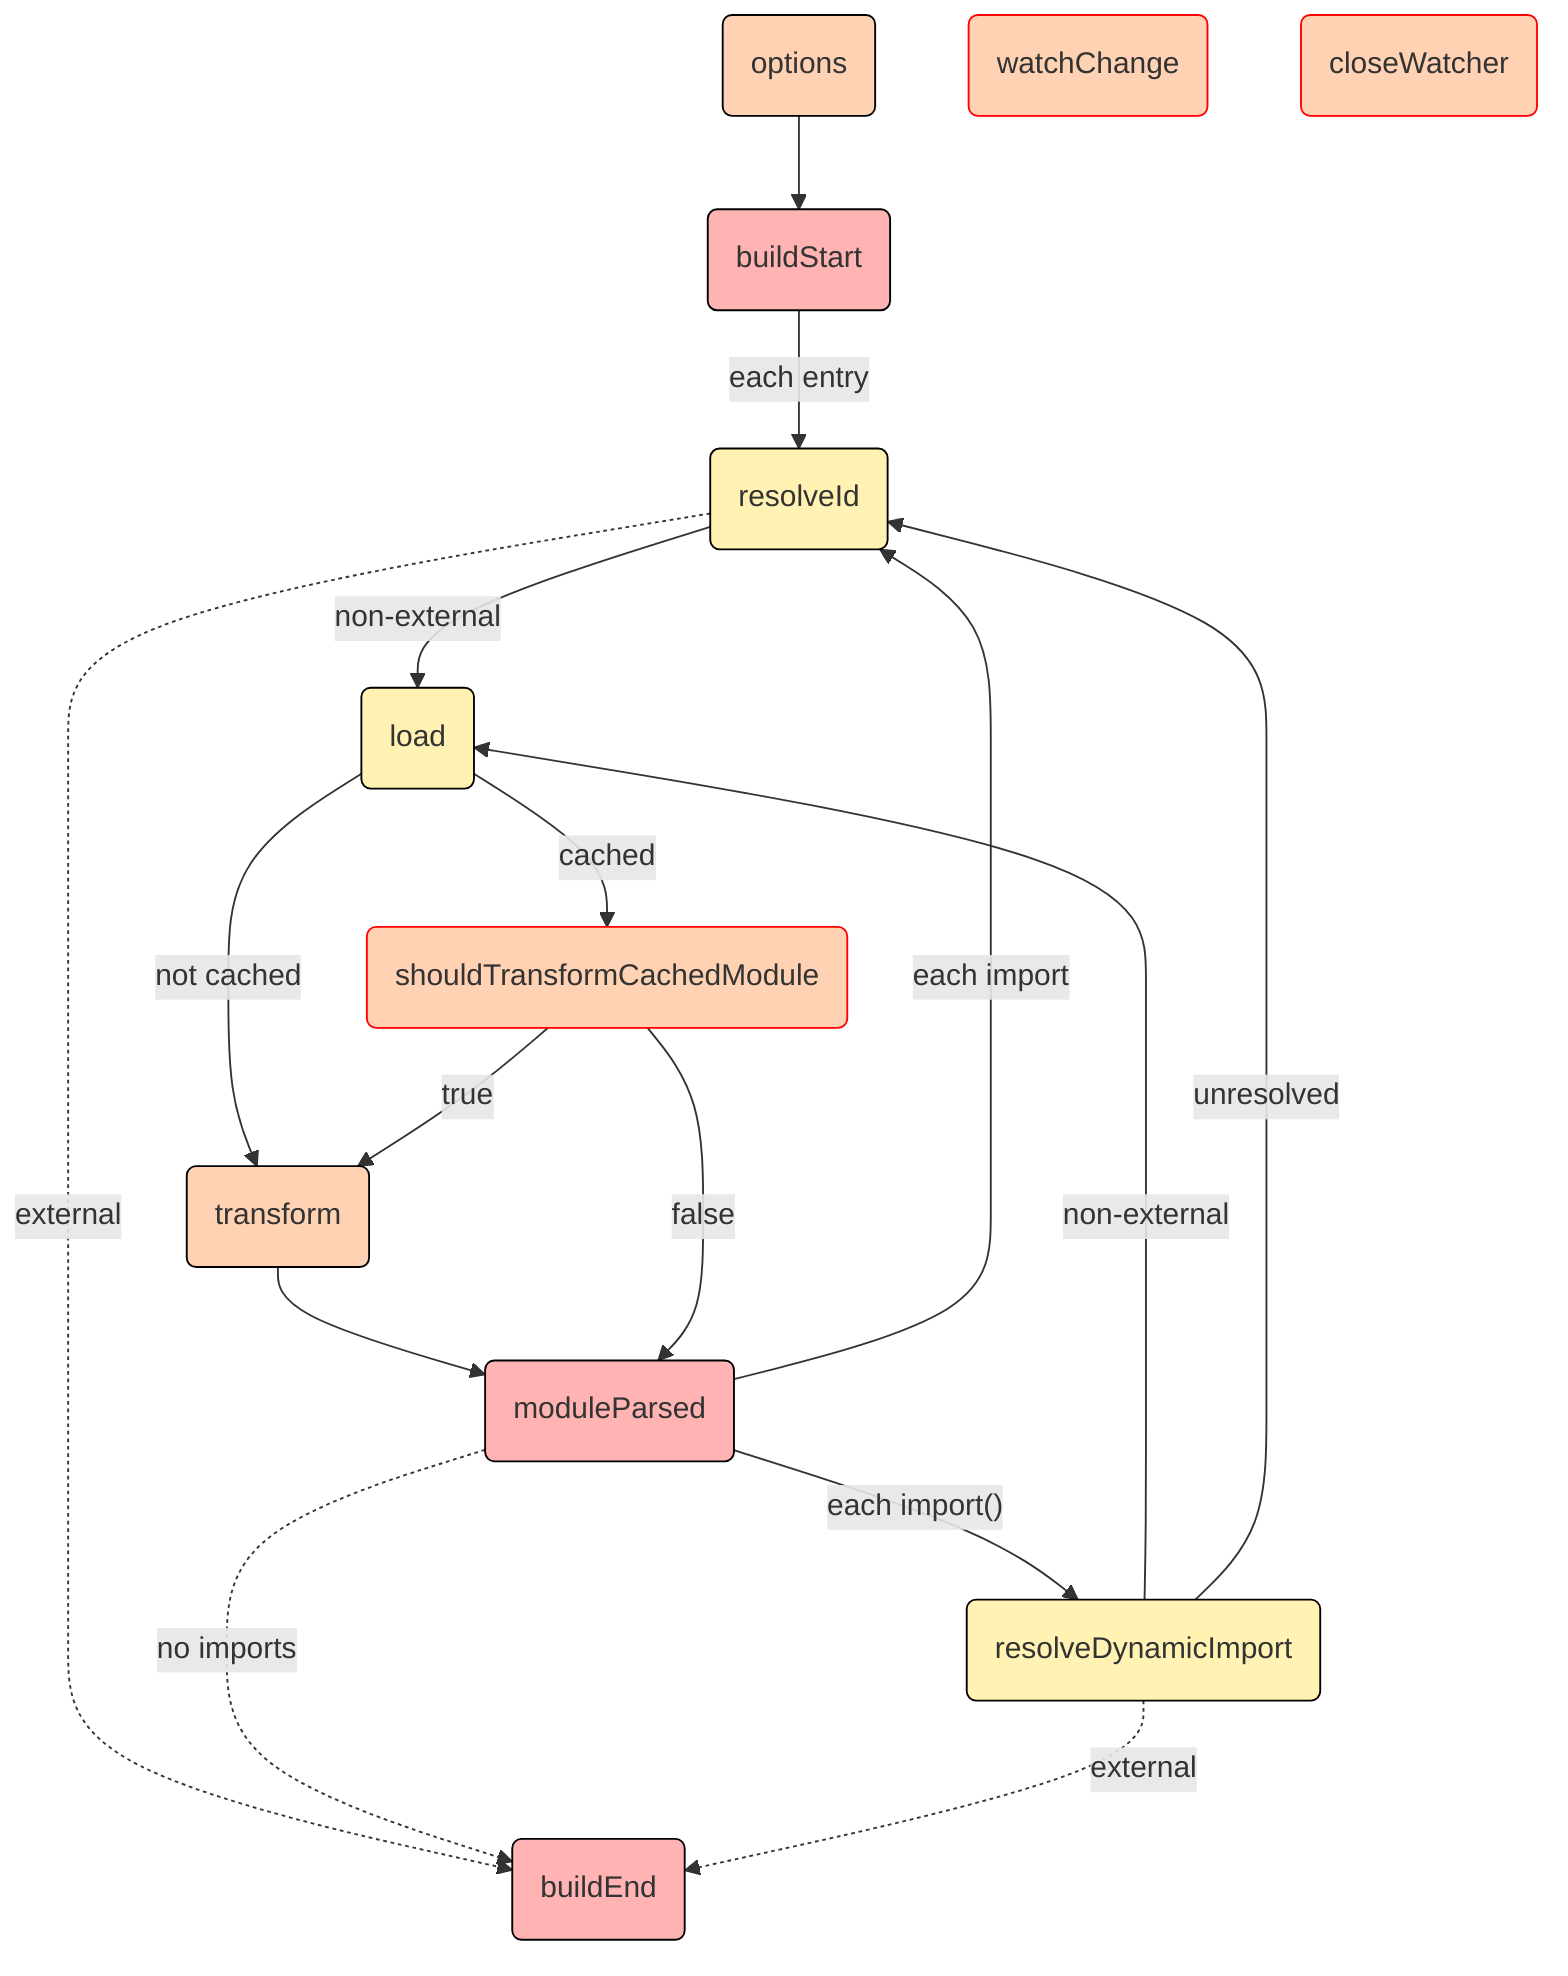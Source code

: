 flowchart TB
    classDef hook-parallel fill:#ffb3b3,stroke:#000;
    classDef hook-sequential fill:#ffd2b3,stroke:#000;
    classDef hook-first fill:#fff2b3,stroke:#000;
    classDef hook-sequential-sync fill:#ffd2b3,stroke:#f00;
    classDef hook-first-sync fill:#fff2b3,stroke:#f00;

	buildend("buildEnd"):::hook-parallel
	click buildend "/guide/en/#buildend" _parent

    buildstart("buildStart"):::hook-parallel
	click buildstart "/guide/en/#buildstart" _parent

	load("load"):::hook-first
	click load "/guide/en/#load" _parent

	moduleparsed("moduleParsed"):::hook-parallel
	click moduleparsed "/guide/en/#moduleparsed" _parent

	options("options"):::hook-sequential
	click options "/guide/en/#options" _parent

	resolvedynamicimport("resolveDynamicImport"):::hook-first
	click resolvedynamicimport "/guide/en/#resolvedynamicimport" _parent

	resolveid("resolveId"):::hook-first
	click resolveid "/guide/en/#resolveid" _parent

	shouldtransformcachedmodule("shouldTransformCachedModule"):::hook-sequential-sync
	click shouldtransformcachedmodule "/guide/en/#shouldtransformcachedmodule" _parent

	transform("transform"):::hook-sequential
	click transform "/guide/en/#transform" _parent

	watchchange("watchChange"):::hook-sequential-sync
	click watchchange "/guide/en/#watchchange" _parent

    closewatcher("closeWatcher"):::hook-sequential-sync
	click closewatcher "/guide/en/#closewatcher" _parent

    options
    --> buildstart
    --> |each entry|resolveid
    .-> |external|buildend

    resolveid
    --> |non-external|load
    --> |not cached|transform
    --> moduleparsed
    .-> |no imports|buildend

    load
    --> |cached|shouldtransformcachedmodule
    --> |false|moduleparsed

    shouldtransformcachedmodule
    --> |true|transform

    moduleparsed
    --> |"each import()"|resolvedynamicimport
    --> |non-external|load

    moduleparsed
    --> |each import|resolveid

    resolvedynamicimport
    .-> |external|buildend

    resolvedynamicimport
    --> |unresolved|resolveid